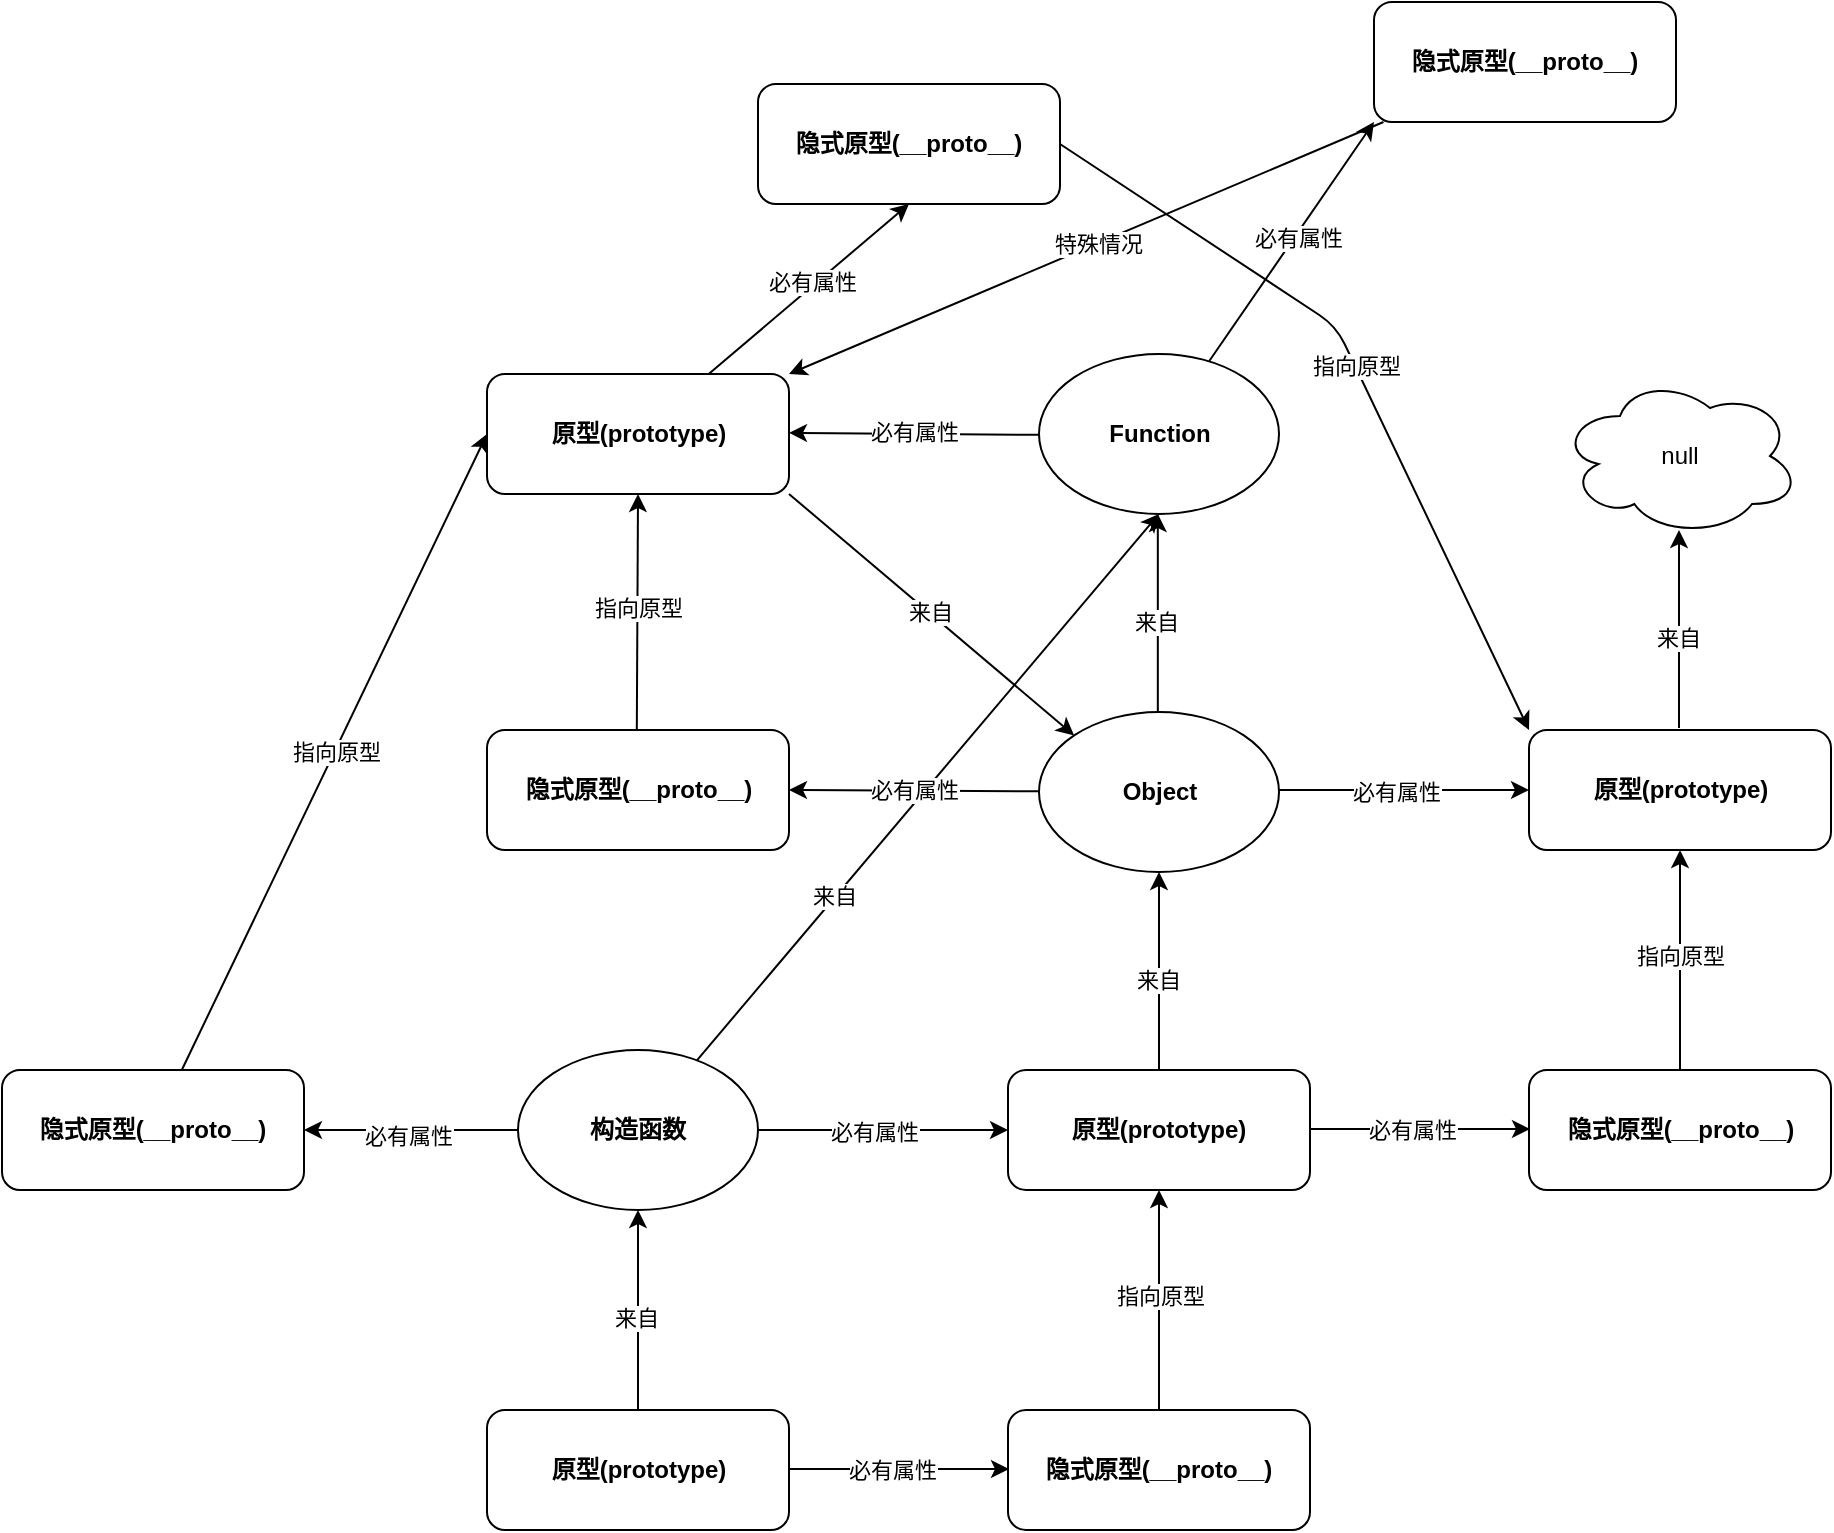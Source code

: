 <mxfile>
    <diagram id="_GRF8mFYIrtHKXCX3nlc" name="Page-1">
        <mxGraphModel dx="1687" dy="2016" grid="0" gridSize="10" guides="1" tooltips="1" connect="1" arrows="1" fold="1" page="1" pageScale="1" pageWidth="850" pageHeight="1100" background="#ffffff" math="0" shadow="0">
            <root>
                <mxCell id="0"/>
                <mxCell id="1" parent="0"/>
                <mxCell id="11" style="edgeStyle=none;html=1;exitX=0.5;exitY=0;exitDx=0;exitDy=0;entryX=0.5;entryY=1;entryDx=0;entryDy=0;" edge="1" parent="1" target="10">
                    <mxGeometry relative="1" as="geometry">
                        <mxPoint x="380" y="440" as="sourcePoint"/>
                    </mxGeometry>
                </mxCell>
                <mxCell id="12" value="来自" style="edgeLabel;html=1;align=center;verticalAlign=middle;resizable=0;points=[];" vertex="1" connectable="0" parent="11">
                    <mxGeometry x="-0.08" y="1" relative="1" as="geometry">
                        <mxPoint as="offset"/>
                    </mxGeometry>
                </mxCell>
                <mxCell id="14" style="edgeStyle=none;html=1;exitX=1;exitY=0.5;exitDx=0;exitDy=0;" edge="1" parent="1">
                    <mxGeometry relative="1" as="geometry">
                        <mxPoint x="455.5" y="469.5" as="sourcePoint"/>
                        <mxPoint x="565.5" y="469.5" as="targetPoint"/>
                    </mxGeometry>
                </mxCell>
                <mxCell id="16" value="必有属性" style="edgeLabel;html=1;align=center;verticalAlign=middle;resizable=0;points=[];" vertex="1" connectable="0" parent="14">
                    <mxGeometry x="-0.073" relative="1" as="geometry">
                        <mxPoint as="offset"/>
                    </mxGeometry>
                </mxCell>
                <mxCell id="18" style="edgeStyle=none;html=1;exitX=1;exitY=0.5;exitDx=0;exitDy=0;entryX=0;entryY=0.5;entryDx=0;entryDy=0;" edge="1" parent="1" source="10" target="36">
                    <mxGeometry relative="1" as="geometry">
                        <mxPoint x="546" y="300" as="targetPoint"/>
                    </mxGeometry>
                </mxCell>
                <mxCell id="20" value="必有属性" style="edgeLabel;html=1;align=center;verticalAlign=middle;resizable=0;points=[];" vertex="1" connectable="0" parent="18">
                    <mxGeometry x="-0.073" y="-1" relative="1" as="geometry">
                        <mxPoint as="offset"/>
                    </mxGeometry>
                </mxCell>
                <mxCell id="96" style="edgeStyle=none;html=1;entryX=0.5;entryY=1;entryDx=0;entryDy=0;" edge="1" parent="1" source="10" target="70">
                    <mxGeometry relative="1" as="geometry"/>
                </mxCell>
                <mxCell id="97" value="来自" style="edgeLabel;html=1;align=center;verticalAlign=middle;resizable=0;points=[];" vertex="1" connectable="0" parent="96">
                    <mxGeometry x="-0.402" y="1" relative="1" as="geometry">
                        <mxPoint as="offset"/>
                    </mxGeometry>
                </mxCell>
                <mxCell id="100" style="edgeStyle=none;html=1;entryX=1;entryY=0.5;entryDx=0;entryDy=0;" edge="1" parent="1" source="10" target="99">
                    <mxGeometry relative="1" as="geometry"/>
                </mxCell>
                <mxCell id="101" value="必有属性" style="edgeLabel;html=1;align=center;verticalAlign=middle;resizable=0;points=[];" vertex="1" connectable="0" parent="100">
                    <mxGeometry x="0.032" y="3" relative="1" as="geometry">
                        <mxPoint as="offset"/>
                    </mxGeometry>
                </mxCell>
                <mxCell id="10" value="&lt;b&gt;构造函数&lt;/b&gt;" style="ellipse;whiteSpace=wrap;html=1;" vertex="1" parent="1">
                    <mxGeometry x="320" y="260" width="120" height="80" as="geometry"/>
                </mxCell>
                <mxCell id="21" style="edgeStyle=none;html=1;exitX=0.5;exitY=0;exitDx=0;exitDy=0;entryX=0.5;entryY=1;entryDx=0;entryDy=0;" edge="1" parent="1" source="33" target="36">
                    <mxGeometry relative="1" as="geometry">
                        <mxPoint x="620" y="440" as="sourcePoint"/>
                        <mxPoint x="620" y="330" as="targetPoint"/>
                    </mxGeometry>
                </mxCell>
                <mxCell id="22" value="指向原型" style="edgeLabel;html=1;align=center;verticalAlign=middle;resizable=0;points=[];" vertex="1" connectable="0" parent="21">
                    <mxGeometry x="0.036" relative="1" as="geometry">
                        <mxPoint as="offset"/>
                    </mxGeometry>
                </mxCell>
                <mxCell id="33" value="&lt;b&gt;隐式原型(__proto__)&lt;/b&gt;" style="rounded=1;whiteSpace=wrap;html=1;" vertex="1" parent="1">
                    <mxGeometry x="565" y="440" width="151" height="60" as="geometry"/>
                </mxCell>
                <mxCell id="36" value="&lt;b&gt;原型(prototype)&lt;/b&gt;" style="rounded=1;whiteSpace=wrap;html=1;" vertex="1" parent="1">
                    <mxGeometry x="565" y="270" width="151" height="60" as="geometry"/>
                </mxCell>
                <mxCell id="37" style="edgeStyle=none;html=1;exitX=0.5;exitY=0;exitDx=0;exitDy=0;entryX=0.5;entryY=1;entryDx=0;entryDy=0;" edge="1" parent="1" source="36" target="39">
                    <mxGeometry relative="1" as="geometry">
                        <mxPoint x="619.5" y="270" as="sourcePoint"/>
                        <mxPoint x="619.5" y="170" as="targetPoint"/>
                    </mxGeometry>
                </mxCell>
                <mxCell id="38" value="来自" style="edgeLabel;html=1;align=center;verticalAlign=middle;resizable=0;points=[];" vertex="1" connectable="0" parent="37">
                    <mxGeometry x="-0.08" y="1" relative="1" as="geometry">
                        <mxPoint as="offset"/>
                    </mxGeometry>
                </mxCell>
                <mxCell id="76" style="edgeStyle=none;html=1;entryX=1;entryY=0.5;entryDx=0;entryDy=0;" edge="1" parent="1" source="39" target="73">
                    <mxGeometry relative="1" as="geometry"/>
                </mxCell>
                <mxCell id="77" value="必有属性" style="edgeLabel;html=1;align=center;verticalAlign=middle;resizable=0;points=[];" vertex="1" connectable="0" parent="76">
                    <mxGeometry x="0.005" y="-1" relative="1" as="geometry">
                        <mxPoint as="offset"/>
                    </mxGeometry>
                </mxCell>
                <mxCell id="39" value="&lt;b&gt;Object&lt;/b&gt;" style="ellipse;whiteSpace=wrap;html=1;" vertex="1" parent="1">
                    <mxGeometry x="580.5" y="91" width="120" height="80" as="geometry"/>
                </mxCell>
                <mxCell id="51" value="&lt;b&gt;原型(prototype)&lt;/b&gt;" style="rounded=1;whiteSpace=wrap;html=1;" vertex="1" parent="1">
                    <mxGeometry x="304.5" y="440" width="151" height="60" as="geometry"/>
                </mxCell>
                <mxCell id="53" style="edgeStyle=none;html=1;exitX=1;exitY=0.5;exitDx=0;exitDy=0;" edge="1" parent="1">
                    <mxGeometry relative="1" as="geometry">
                        <mxPoint x="716" y="299.5" as="sourcePoint"/>
                        <mxPoint x="826" y="299.5" as="targetPoint"/>
                    </mxGeometry>
                </mxCell>
                <mxCell id="54" value="必有属性" style="edgeLabel;html=1;align=center;verticalAlign=middle;resizable=0;points=[];" vertex="1" connectable="0" parent="53">
                    <mxGeometry x="-0.073" relative="1" as="geometry">
                        <mxPoint as="offset"/>
                    </mxGeometry>
                </mxCell>
                <mxCell id="55" style="edgeStyle=none;html=1;exitX=1;exitY=0.5;exitDx=0;exitDy=0;entryX=0;entryY=0.5;entryDx=0;entryDy=0;" edge="1" parent="1" target="60">
                    <mxGeometry relative="1" as="geometry">
                        <mxPoint x="700.5" y="130" as="sourcePoint"/>
                        <mxPoint x="806.5" y="130" as="targetPoint"/>
                    </mxGeometry>
                </mxCell>
                <mxCell id="56" value="必有属性" style="edgeLabel;html=1;align=center;verticalAlign=middle;resizable=0;points=[];" vertex="1" connectable="0" parent="55">
                    <mxGeometry x="-0.073" y="-1" relative="1" as="geometry">
                        <mxPoint as="offset"/>
                    </mxGeometry>
                </mxCell>
                <mxCell id="57" style="edgeStyle=none;html=1;exitX=0.5;exitY=0;exitDx=0;exitDy=0;entryX=0.5;entryY=1;entryDx=0;entryDy=0;" edge="1" parent="1" source="59" target="60">
                    <mxGeometry relative="1" as="geometry">
                        <mxPoint x="880.5" y="270" as="sourcePoint"/>
                        <mxPoint x="880.5" y="160" as="targetPoint"/>
                    </mxGeometry>
                </mxCell>
                <mxCell id="58" value="指向原型" style="edgeLabel;html=1;align=center;verticalAlign=middle;resizable=0;points=[];" vertex="1" connectable="0" parent="57">
                    <mxGeometry x="0.036" relative="1" as="geometry">
                        <mxPoint as="offset"/>
                    </mxGeometry>
                </mxCell>
                <mxCell id="59" value="&lt;b&gt;隐式原型(__proto__)&lt;/b&gt;" style="rounded=1;whiteSpace=wrap;html=1;" vertex="1" parent="1">
                    <mxGeometry x="825.5" y="270" width="151" height="60" as="geometry"/>
                </mxCell>
                <mxCell id="60" value="&lt;b&gt;原型(prototype)&lt;/b&gt;" style="rounded=1;whiteSpace=wrap;html=1;" vertex="1" parent="1">
                    <mxGeometry x="825.5" y="100" width="151" height="60" as="geometry"/>
                </mxCell>
                <mxCell id="61" style="edgeStyle=none;html=1;exitX=0.5;exitY=0;exitDx=0;exitDy=0;entryX=0.5;entryY=1;entryDx=0;entryDy=0;" edge="1" parent="1">
                    <mxGeometry relative="1" as="geometry">
                        <mxPoint x="900.5" y="99" as="sourcePoint"/>
                        <mxPoint x="900.5" as="targetPoint"/>
                    </mxGeometry>
                </mxCell>
                <mxCell id="62" value="来自" style="edgeLabel;html=1;align=center;verticalAlign=middle;resizable=0;points=[];" vertex="1" connectable="0" parent="61">
                    <mxGeometry x="-0.08" y="1" relative="1" as="geometry">
                        <mxPoint as="offset"/>
                    </mxGeometry>
                </mxCell>
                <mxCell id="66" value="null" style="ellipse;shape=cloud;whiteSpace=wrap;html=1;" vertex="1" parent="1">
                    <mxGeometry x="841" y="-77" width="120" height="80" as="geometry"/>
                </mxCell>
                <mxCell id="68" style="edgeStyle=none;html=1;exitX=0.5;exitY=0;exitDx=0;exitDy=0;entryX=0.5;entryY=1;entryDx=0;entryDy=0;" edge="1" parent="1">
                    <mxGeometry relative="1" as="geometry">
                        <mxPoint x="639.91" y="91" as="sourcePoint"/>
                        <mxPoint x="639.91" y="-8" as="targetPoint"/>
                    </mxGeometry>
                </mxCell>
                <mxCell id="69" value="来自" style="edgeLabel;html=1;align=center;verticalAlign=middle;resizable=0;points=[];" vertex="1" connectable="0" parent="68">
                    <mxGeometry x="-0.08" y="1" relative="1" as="geometry">
                        <mxPoint as="offset"/>
                    </mxGeometry>
                </mxCell>
                <mxCell id="92" style="edgeStyle=none;html=1;entryX=0;entryY=1;entryDx=0;entryDy=0;" edge="1" parent="1" source="70" target="91">
                    <mxGeometry relative="1" as="geometry"/>
                </mxCell>
                <mxCell id="94" value="必有属性" style="edgeLabel;html=1;align=center;verticalAlign=middle;resizable=0;points=[];" vertex="1" connectable="0" parent="92">
                    <mxGeometry x="0.048" y="-1" relative="1" as="geometry">
                        <mxPoint as="offset"/>
                    </mxGeometry>
                </mxCell>
                <mxCell id="70" value="&lt;b&gt;Function&lt;/b&gt;" style="ellipse;whiteSpace=wrap;html=1;" vertex="1" parent="1">
                    <mxGeometry x="580.5" y="-88" width="120" height="80" as="geometry"/>
                </mxCell>
                <mxCell id="73" value="&lt;b&gt;隐式原型(__proto__)&lt;/b&gt;" style="rounded=1;whiteSpace=wrap;html=1;" vertex="1" parent="1">
                    <mxGeometry x="304.5" y="100" width="151" height="60" as="geometry"/>
                </mxCell>
                <mxCell id="78" style="edgeStyle=none;html=1;entryX=1;entryY=0.5;entryDx=0;entryDy=0;" edge="1" parent="1">
                    <mxGeometry relative="1" as="geometry">
                        <mxPoint x="580.5" y="-47.59" as="sourcePoint"/>
                        <mxPoint x="455.5" y="-48.59" as="targetPoint"/>
                    </mxGeometry>
                </mxCell>
                <mxCell id="79" value="必有属性" style="edgeLabel;html=1;align=center;verticalAlign=middle;resizable=0;points=[];" vertex="1" connectable="0" parent="78">
                    <mxGeometry x="0.005" y="-1" relative="1" as="geometry">
                        <mxPoint as="offset"/>
                    </mxGeometry>
                </mxCell>
                <mxCell id="87" style="edgeStyle=none;html=1;entryX=0.5;entryY=1;entryDx=0;entryDy=0;" edge="1" parent="1" source="81" target="86">
                    <mxGeometry relative="1" as="geometry"/>
                </mxCell>
                <mxCell id="89" value="必有属性" style="edgeLabel;html=1;align=center;verticalAlign=middle;resizable=0;points=[];" vertex="1" connectable="0" parent="87">
                    <mxGeometry x="0.057" y="2" relative="1" as="geometry">
                        <mxPoint as="offset"/>
                    </mxGeometry>
                </mxCell>
                <mxCell id="81" value="&lt;b&gt;原型(prototype)&lt;/b&gt;" style="rounded=1;whiteSpace=wrap;html=1;" vertex="1" parent="1">
                    <mxGeometry x="304.5" y="-78" width="151" height="60" as="geometry"/>
                </mxCell>
                <mxCell id="82" style="edgeStyle=none;html=1;exitX=0.5;exitY=0;exitDx=0;exitDy=0;entryX=0.5;entryY=1;entryDx=0;entryDy=0;" edge="1" parent="1" target="81">
                    <mxGeometry relative="1" as="geometry">
                        <mxPoint x="379.41" y="100" as="sourcePoint"/>
                        <mxPoint x="388" as="targetPoint"/>
                    </mxGeometry>
                </mxCell>
                <mxCell id="83" value="指向原型" style="edgeLabel;html=1;align=center;verticalAlign=middle;resizable=0;points=[];" vertex="1" connectable="0" parent="82">
                    <mxGeometry x="0.036" relative="1" as="geometry">
                        <mxPoint as="offset"/>
                    </mxGeometry>
                </mxCell>
                <mxCell id="84" value="" style="endArrow=classic;html=1;exitX=1;exitY=1;exitDx=0;exitDy=0;entryX=0;entryY=0;entryDx=0;entryDy=0;" edge="1" parent="1" source="81" target="39">
                    <mxGeometry width="50" height="50" relative="1" as="geometry">
                        <mxPoint x="891" y="102" as="sourcePoint"/>
                        <mxPoint x="941" y="52" as="targetPoint"/>
                    </mxGeometry>
                </mxCell>
                <mxCell id="85" value="来自" style="edgeLabel;html=1;align=center;verticalAlign=middle;resizable=0;points=[];" vertex="1" connectable="0" parent="84">
                    <mxGeometry x="-0.02" y="1" relative="1" as="geometry">
                        <mxPoint as="offset"/>
                    </mxGeometry>
                </mxCell>
                <mxCell id="88" style="edgeStyle=none;html=1;exitX=1;exitY=0.5;exitDx=0;exitDy=0;entryX=0;entryY=0;entryDx=0;entryDy=0;" edge="1" parent="1" source="86" target="60">
                    <mxGeometry relative="1" as="geometry">
                        <Array as="points">
                            <mxPoint x="729" y="-102"/>
                        </Array>
                    </mxGeometry>
                </mxCell>
                <mxCell id="90" value="指向原型" style="edgeLabel;html=1;align=center;verticalAlign=middle;resizable=0;points=[];" vertex="1" connectable="0" parent="88">
                    <mxGeometry x="-0.035" relative="1" as="geometry">
                        <mxPoint y="-1" as="offset"/>
                    </mxGeometry>
                </mxCell>
                <mxCell id="86" value="&lt;b&gt;隐式原型(__proto__)&lt;/b&gt;" style="rounded=1;whiteSpace=wrap;html=1;" vertex="1" parent="1">
                    <mxGeometry x="440" y="-223" width="151" height="60" as="geometry"/>
                </mxCell>
                <mxCell id="93" style="edgeStyle=none;html=1;entryX=1;entryY=0;entryDx=0;entryDy=0;" edge="1" parent="1" source="91" target="81">
                    <mxGeometry relative="1" as="geometry"/>
                </mxCell>
                <mxCell id="95" value="特殊情况" style="edgeLabel;html=1;align=center;verticalAlign=middle;resizable=0;points=[];" vertex="1" connectable="0" parent="93">
                    <mxGeometry x="-0.042" y="1" relative="1" as="geometry">
                        <mxPoint x="-1" as="offset"/>
                    </mxGeometry>
                </mxCell>
                <mxCell id="91" value="&lt;b&gt;隐式原型(__proto__)&lt;/b&gt;" style="rounded=1;whiteSpace=wrap;html=1;" vertex="1" parent="1">
                    <mxGeometry x="748" y="-264" width="151" height="60" as="geometry"/>
                </mxCell>
                <mxCell id="102" style="edgeStyle=none;html=1;entryX=0;entryY=0.5;entryDx=0;entryDy=0;" edge="1" parent="1" source="99" target="81">
                    <mxGeometry relative="1" as="geometry"/>
                </mxCell>
                <mxCell id="103" value="&lt;span style=&quot;color: rgb(0, 0, 0);&quot;&gt;指向原型&lt;/span&gt;" style="edgeLabel;html=1;align=center;verticalAlign=middle;resizable=0;points=[];" vertex="1" connectable="0" parent="102">
                    <mxGeometry x="-0.0" relative="1" as="geometry">
                        <mxPoint as="offset"/>
                    </mxGeometry>
                </mxCell>
                <mxCell id="99" value="&lt;b&gt;隐式原型(__proto__)&lt;/b&gt;" style="rounded=1;whiteSpace=wrap;html=1;" vertex="1" parent="1">
                    <mxGeometry x="62" y="270" width="151" height="60" as="geometry"/>
                </mxCell>
            </root>
        </mxGraphModel>
    </diagram>
</mxfile>